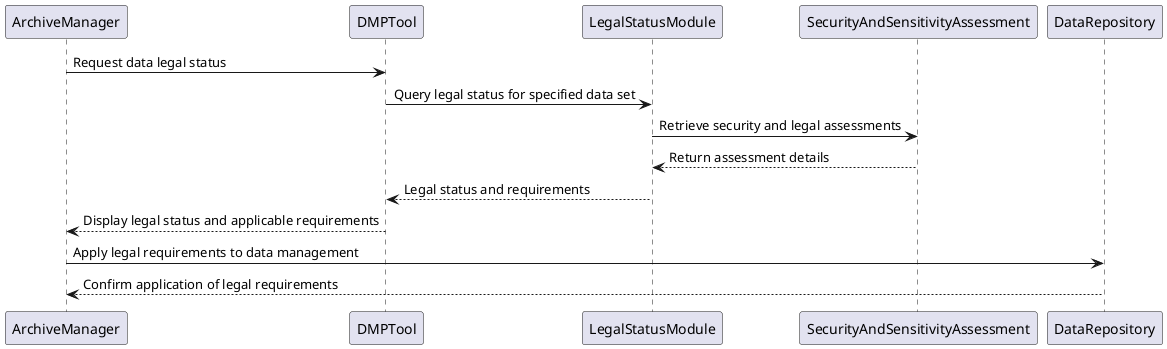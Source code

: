 @startuml
participant ArchiveManager as AM
participant DMPTool as DMP
participant LegalStatusModule as LSM
participant SecurityAndSensitivityAssessment as SSA
participant DataRepository as DR

AM -> DMP: Request data legal status
DMP -> LSM: Query legal status for specified data set
LSM -> SSA: Retrieve security and legal assessments
SSA --> LSM: Return assessment details
LSM --> DMP: Legal status and requirements
DMP --> AM: Display legal status and applicable requirements
AM -> DR: Apply legal requirements to data management
DR --> AM: Confirm application of legal requirements

@enduml